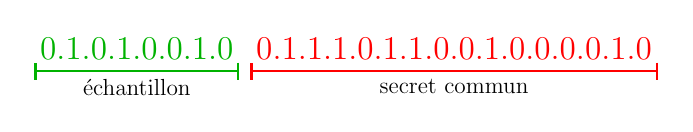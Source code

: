 ﻿\begin{tikzpicture}[node distance=0cm]
\large
\node[green!70!black] (A) at (0,0) {$0.1.0.1.0.0.1.0$};
\node[red, right= of A] (B)  {$0.1.1.1.0.1.1.0.0.1.0.0.0.0.1.0$};

\draw[thick,green!70!black,|-|,shorten >=2pt,shorten <=2pt] (A.south west) -- (A.south east) node[midway,below,black,scale=0.7]{échantillon};
\draw[thick,red,|-|,shorten >=2pt,shorten <=2pt] (B.south west) -- (B.south east) node[midway,below,black,scale=0.7]{secret commun};

\end{tikzpicture}